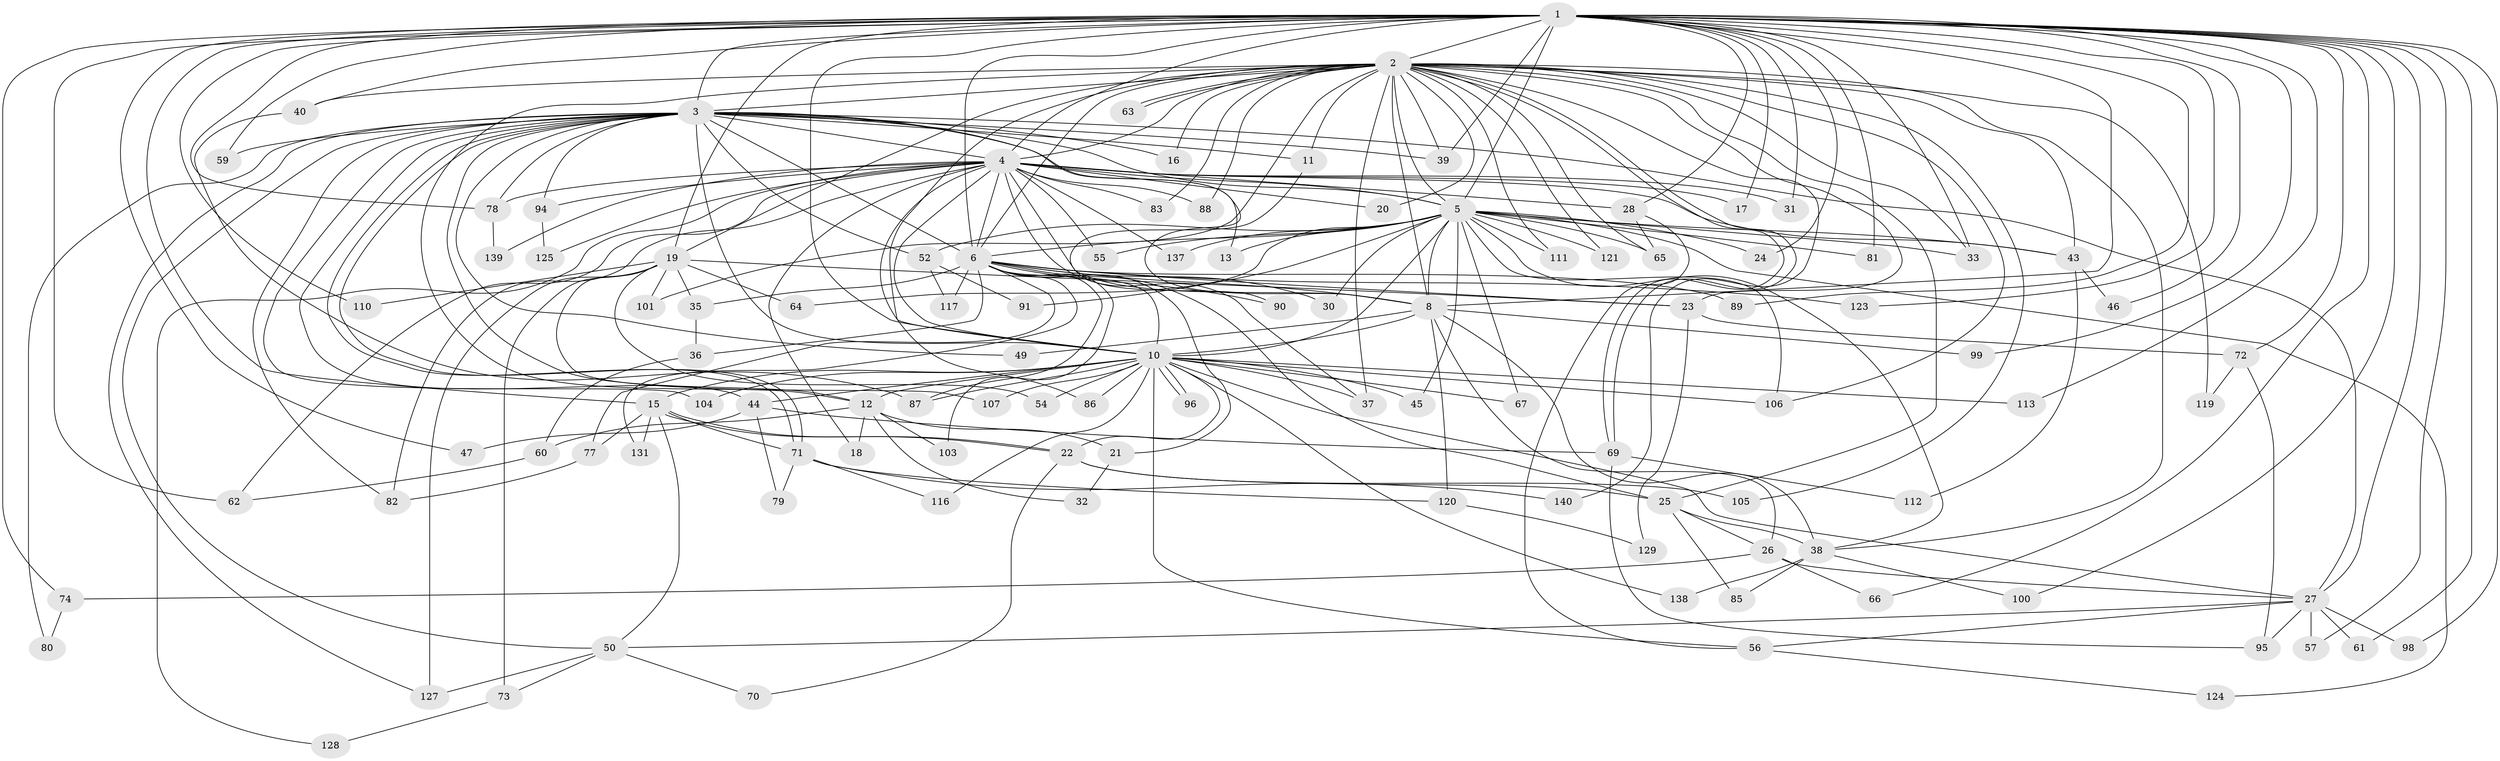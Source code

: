 // Generated by graph-tools (version 1.1) at 2025/51/02/27/25 19:51:51]
// undirected, 108 vertices, 252 edges
graph export_dot {
graph [start="1"]
  node [color=gray90,style=filled];
  1 [super="+7"];
  2 [super="+68"];
  3 [super="+97"];
  4 [super="+92"];
  5 [super="+76"];
  6 [super="+9"];
  8 [super="+29"];
  10 [super="+14"];
  11;
  12 [super="+84"];
  13;
  15;
  16;
  17;
  18;
  19 [super="+42"];
  20;
  21;
  22 [super="+34"];
  23 [super="+51"];
  24;
  25 [super="+53"];
  26 [super="+102"];
  27 [super="+41"];
  28;
  30;
  31;
  32;
  33 [super="+108"];
  35;
  36;
  37;
  38 [super="+48"];
  39 [super="+134"];
  40;
  43 [super="+133"];
  44 [super="+136"];
  45;
  46;
  47;
  49;
  50 [super="+58"];
  52;
  54;
  55;
  56 [super="+93"];
  57;
  59;
  60;
  61;
  62 [super="+126"];
  63;
  64;
  65 [super="+109"];
  66;
  67;
  69;
  70;
  71 [super="+75"];
  72 [super="+115"];
  73;
  74;
  77;
  78 [super="+122"];
  79;
  80;
  81;
  82 [super="+130"];
  83;
  85;
  86;
  87 [super="+118"];
  88;
  89;
  90;
  91;
  94;
  95;
  96;
  98;
  99;
  100;
  101;
  103;
  104;
  105;
  106 [super="+114"];
  107;
  110;
  111;
  112;
  113;
  116;
  117;
  119;
  120;
  121;
  123;
  124;
  125;
  127 [super="+132"];
  128;
  129;
  131 [super="+135"];
  137;
  138;
  139;
  140;
  1 -- 2 [weight=2];
  1 -- 3 [weight=2];
  1 -- 4 [weight=2];
  1 -- 5 [weight=2];
  1 -- 6 [weight=4];
  1 -- 8 [weight=2];
  1 -- 10 [weight=3];
  1 -- 15;
  1 -- 19;
  1 -- 24;
  1 -- 27;
  1 -- 28;
  1 -- 31;
  1 -- 33;
  1 -- 39;
  1 -- 40;
  1 -- 57;
  1 -- 59;
  1 -- 61;
  1 -- 66;
  1 -- 72;
  1 -- 74;
  1 -- 89;
  1 -- 98;
  1 -- 110;
  1 -- 113;
  1 -- 78;
  1 -- 17;
  1 -- 81;
  1 -- 99;
  1 -- 100;
  1 -- 46;
  1 -- 47;
  1 -- 123;
  1 -- 62;
  2 -- 3 [weight=3];
  2 -- 4;
  2 -- 5;
  2 -- 6 [weight=2];
  2 -- 8;
  2 -- 10;
  2 -- 11;
  2 -- 12;
  2 -- 16;
  2 -- 19;
  2 -- 20;
  2 -- 37;
  2 -- 39;
  2 -- 40;
  2 -- 63;
  2 -- 63;
  2 -- 65;
  2 -- 69;
  2 -- 69;
  2 -- 83;
  2 -- 88;
  2 -- 101;
  2 -- 105;
  2 -- 111;
  2 -- 121;
  2 -- 140;
  2 -- 38;
  2 -- 119;
  2 -- 33;
  2 -- 25;
  2 -- 43;
  2 -- 23;
  2 -- 106;
  3 -- 4;
  3 -- 5;
  3 -- 6 [weight=2];
  3 -- 8;
  3 -- 10;
  3 -- 11;
  3 -- 12;
  3 -- 13;
  3 -- 16;
  3 -- 44;
  3 -- 49;
  3 -- 52;
  3 -- 59;
  3 -- 71;
  3 -- 71;
  3 -- 78;
  3 -- 80;
  3 -- 82;
  3 -- 94;
  3 -- 104;
  3 -- 50;
  3 -- 27;
  3 -- 39;
  3 -- 127;
  4 -- 5;
  4 -- 6 [weight=2];
  4 -- 8;
  4 -- 10;
  4 -- 17;
  4 -- 18;
  4 -- 20;
  4 -- 28;
  4 -- 31;
  4 -- 43;
  4 -- 55;
  4 -- 62;
  4 -- 83;
  4 -- 86;
  4 -- 88;
  4 -- 94;
  4 -- 125;
  4 -- 128;
  4 -- 137;
  4 -- 139;
  4 -- 37;
  4 -- 82;
  4 -- 78;
  5 -- 6 [weight=2];
  5 -- 8;
  5 -- 10;
  5 -- 13;
  5 -- 24;
  5 -- 30;
  5 -- 33;
  5 -- 43;
  5 -- 45;
  5 -- 52;
  5 -- 55;
  5 -- 64;
  5 -- 65;
  5 -- 67;
  5 -- 81;
  5 -- 91;
  5 -- 106;
  5 -- 111;
  5 -- 121;
  5 -- 124;
  5 -- 137;
  5 -- 38;
  6 -- 8 [weight=3];
  6 -- 10 [weight=2];
  6 -- 21;
  6 -- 23 [weight=2];
  6 -- 25;
  6 -- 30;
  6 -- 36;
  6 -- 77;
  6 -- 87;
  6 -- 89;
  6 -- 90;
  6 -- 103;
  6 -- 123;
  6 -- 131 [weight=2];
  6 -- 35;
  6 -- 117;
  8 -- 10;
  8 -- 26;
  8 -- 38;
  8 -- 49;
  8 -- 99;
  8 -- 120;
  10 -- 15;
  10 -- 27;
  10 -- 37;
  10 -- 44;
  10 -- 45;
  10 -- 54;
  10 -- 56;
  10 -- 86;
  10 -- 96;
  10 -- 96;
  10 -- 106;
  10 -- 107;
  10 -- 113;
  10 -- 116;
  10 -- 138;
  10 -- 67;
  10 -- 104;
  10 -- 22;
  10 -- 87;
  10 -- 12;
  11 -- 90;
  12 -- 18;
  12 -- 21;
  12 -- 32;
  12 -- 60;
  12 -- 103;
  15 -- 22;
  15 -- 22;
  15 -- 50;
  15 -- 77;
  15 -- 131;
  15 -- 71;
  19 -- 35;
  19 -- 54;
  19 -- 64;
  19 -- 73;
  19 -- 101;
  19 -- 107;
  19 -- 110;
  19 -- 127;
  19 -- 23;
  21 -- 32;
  22 -- 25;
  22 -- 70;
  22 -- 105;
  23 -- 72;
  23 -- 129;
  25 -- 26;
  25 -- 38;
  25 -- 85;
  26 -- 66;
  26 -- 74;
  26 -- 27;
  27 -- 50;
  27 -- 61;
  27 -- 95;
  27 -- 98;
  27 -- 56;
  27 -- 57;
  28 -- 56;
  28 -- 65;
  35 -- 36;
  36 -- 60;
  38 -- 100;
  38 -- 85;
  38 -- 138;
  40 -- 87;
  43 -- 46;
  43 -- 112;
  44 -- 47;
  44 -- 79;
  44 -- 69;
  50 -- 70;
  50 -- 73;
  50 -- 127;
  52 -- 91;
  52 -- 117;
  56 -- 124;
  60 -- 62;
  69 -- 95;
  69 -- 112;
  71 -- 79;
  71 -- 116;
  71 -- 120;
  71 -- 140;
  72 -- 119;
  72 -- 95;
  73 -- 128;
  74 -- 80;
  77 -- 82;
  78 -- 139;
  94 -- 125;
  120 -- 129;
}
